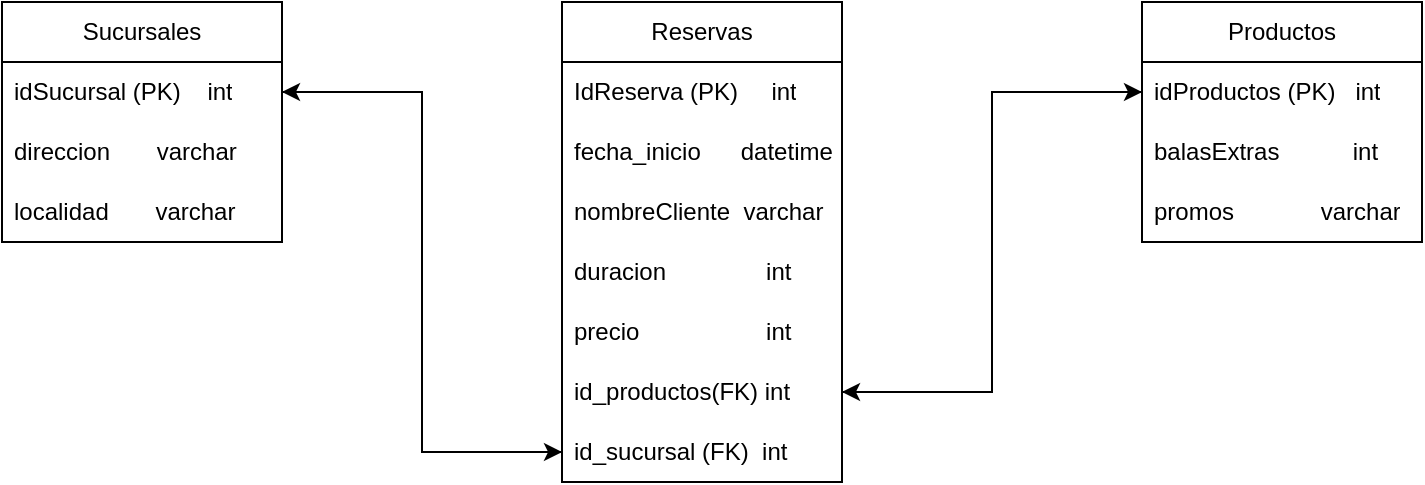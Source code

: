 <mxfile version="21.2.8" type="device">
  <diagram name="Página-1" id="dbaNBoMSRoiT6MKr8C2h">
    <mxGraphModel dx="1434" dy="844" grid="1" gridSize="10" guides="1" tooltips="1" connect="1" arrows="1" fold="1" page="1" pageScale="1" pageWidth="827" pageHeight="1169" math="0" shadow="0">
      <root>
        <mxCell id="0" />
        <mxCell id="1" parent="0" />
        <mxCell id="nHF7p1OjdPA15D80uGZv-1" value="Sucursales" style="swimlane;fontStyle=0;childLayout=stackLayout;horizontal=1;startSize=30;horizontalStack=0;resizeParent=1;resizeParentMax=0;resizeLast=0;collapsible=1;marginBottom=0;whiteSpace=wrap;html=1;" vertex="1" parent="1">
          <mxGeometry x="50" y="330" width="140" height="120" as="geometry" />
        </mxCell>
        <mxCell id="nHF7p1OjdPA15D80uGZv-2" value="idSucursal (PK)&amp;nbsp; &amp;nbsp; int" style="text;strokeColor=none;fillColor=none;align=left;verticalAlign=middle;spacingLeft=4;spacingRight=4;overflow=hidden;points=[[0,0.5],[1,0.5]];portConstraint=eastwest;rotatable=0;whiteSpace=wrap;html=1;" vertex="1" parent="nHF7p1OjdPA15D80uGZv-1">
          <mxGeometry y="30" width="140" height="30" as="geometry" />
        </mxCell>
        <mxCell id="nHF7p1OjdPA15D80uGZv-3" value="direccion&amp;nbsp; &amp;nbsp; &amp;nbsp; &amp;nbsp;varchar&amp;nbsp; &amp;nbsp; &amp;nbsp;" style="text;strokeColor=none;fillColor=none;align=left;verticalAlign=middle;spacingLeft=4;spacingRight=4;overflow=hidden;points=[[0,0.5],[1,0.5]];portConstraint=eastwest;rotatable=0;whiteSpace=wrap;html=1;" vertex="1" parent="nHF7p1OjdPA15D80uGZv-1">
          <mxGeometry y="60" width="140" height="30" as="geometry" />
        </mxCell>
        <mxCell id="nHF7p1OjdPA15D80uGZv-4" value="localidad&amp;nbsp; &amp;nbsp; &amp;nbsp; &amp;nbsp;varchar" style="text;strokeColor=none;fillColor=none;align=left;verticalAlign=middle;spacingLeft=4;spacingRight=4;overflow=hidden;points=[[0,0.5],[1,0.5]];portConstraint=eastwest;rotatable=0;whiteSpace=wrap;html=1;" vertex="1" parent="nHF7p1OjdPA15D80uGZv-1">
          <mxGeometry y="90" width="140" height="30" as="geometry" />
        </mxCell>
        <mxCell id="nHF7p1OjdPA15D80uGZv-5" value="Productos" style="swimlane;fontStyle=0;childLayout=stackLayout;horizontal=1;startSize=30;horizontalStack=0;resizeParent=1;resizeParentMax=0;resizeLast=0;collapsible=1;marginBottom=0;whiteSpace=wrap;html=1;" vertex="1" parent="1">
          <mxGeometry x="620" y="330" width="140" height="120" as="geometry" />
        </mxCell>
        <mxCell id="nHF7p1OjdPA15D80uGZv-6" value="idProductos (PK)&amp;nbsp; &amp;nbsp;int" style="text;strokeColor=none;fillColor=none;align=left;verticalAlign=middle;spacingLeft=4;spacingRight=4;overflow=hidden;points=[[0,0.5],[1,0.5]];portConstraint=eastwest;rotatable=0;whiteSpace=wrap;html=1;" vertex="1" parent="nHF7p1OjdPA15D80uGZv-5">
          <mxGeometry y="30" width="140" height="30" as="geometry" />
        </mxCell>
        <mxCell id="nHF7p1OjdPA15D80uGZv-7" value="balasExtras&amp;nbsp; &amp;nbsp; &amp;nbsp; &amp;nbsp; &amp;nbsp; &amp;nbsp;int" style="text;strokeColor=none;fillColor=none;align=left;verticalAlign=middle;spacingLeft=4;spacingRight=4;overflow=hidden;points=[[0,0.5],[1,0.5]];portConstraint=eastwest;rotatable=0;whiteSpace=wrap;html=1;" vertex="1" parent="nHF7p1OjdPA15D80uGZv-5">
          <mxGeometry y="60" width="140" height="30" as="geometry" />
        </mxCell>
        <mxCell id="nHF7p1OjdPA15D80uGZv-8" value="promos&amp;nbsp; &amp;nbsp; &amp;nbsp; &amp;nbsp; &amp;nbsp; &amp;nbsp; &amp;nbsp;varchar" style="text;strokeColor=none;fillColor=none;align=left;verticalAlign=middle;spacingLeft=4;spacingRight=4;overflow=hidden;points=[[0,0.5],[1,0.5]];portConstraint=eastwest;rotatable=0;whiteSpace=wrap;html=1;" vertex="1" parent="nHF7p1OjdPA15D80uGZv-5">
          <mxGeometry y="90" width="140" height="30" as="geometry" />
        </mxCell>
        <mxCell id="nHF7p1OjdPA15D80uGZv-9" value="Reservas" style="swimlane;fontStyle=0;childLayout=stackLayout;horizontal=1;startSize=30;horizontalStack=0;resizeParent=1;resizeParentMax=0;resizeLast=0;collapsible=1;marginBottom=0;whiteSpace=wrap;html=1;" vertex="1" parent="1">
          <mxGeometry x="330" y="330" width="140" height="240" as="geometry" />
        </mxCell>
        <mxCell id="nHF7p1OjdPA15D80uGZv-10" value="IdReserva (PK)&amp;nbsp; &amp;nbsp; &amp;nbsp;int" style="text;strokeColor=none;fillColor=none;align=left;verticalAlign=middle;spacingLeft=4;spacingRight=4;overflow=hidden;points=[[0,0.5],[1,0.5]];portConstraint=eastwest;rotatable=0;whiteSpace=wrap;html=1;" vertex="1" parent="nHF7p1OjdPA15D80uGZv-9">
          <mxGeometry y="30" width="140" height="30" as="geometry" />
        </mxCell>
        <mxCell id="nHF7p1OjdPA15D80uGZv-11" value="fecha_inicio&amp;nbsp; &amp;nbsp; &amp;nbsp; datetime" style="text;strokeColor=none;fillColor=none;align=left;verticalAlign=middle;spacingLeft=4;spacingRight=4;overflow=hidden;points=[[0,0.5],[1,0.5]];portConstraint=eastwest;rotatable=0;whiteSpace=wrap;html=1;" vertex="1" parent="nHF7p1OjdPA15D80uGZv-9">
          <mxGeometry y="60" width="140" height="30" as="geometry" />
        </mxCell>
        <mxCell id="nHF7p1OjdPA15D80uGZv-12" value="nombreCliente&amp;nbsp; varchar" style="text;strokeColor=none;fillColor=none;align=left;verticalAlign=middle;spacingLeft=4;spacingRight=4;overflow=hidden;points=[[0,0.5],[1,0.5]];portConstraint=eastwest;rotatable=0;whiteSpace=wrap;html=1;" vertex="1" parent="nHF7p1OjdPA15D80uGZv-9">
          <mxGeometry y="90" width="140" height="30" as="geometry" />
        </mxCell>
        <mxCell id="nHF7p1OjdPA15D80uGZv-14" value="duracion&amp;nbsp; &amp;nbsp; &amp;nbsp; &amp;nbsp; &amp;nbsp; &amp;nbsp; &amp;nbsp; &amp;nbsp;int" style="text;strokeColor=none;fillColor=none;align=left;verticalAlign=middle;spacingLeft=4;spacingRight=4;overflow=hidden;points=[[0,0.5],[1,0.5]];portConstraint=eastwest;rotatable=0;whiteSpace=wrap;html=1;" vertex="1" parent="nHF7p1OjdPA15D80uGZv-9">
          <mxGeometry y="120" width="140" height="30" as="geometry" />
        </mxCell>
        <mxCell id="nHF7p1OjdPA15D80uGZv-15" value="precio&amp;nbsp; &amp;nbsp; &amp;nbsp; &amp;nbsp; &amp;nbsp; &amp;nbsp; &amp;nbsp; &amp;nbsp; &amp;nbsp; &amp;nbsp;int" style="text;strokeColor=none;fillColor=none;align=left;verticalAlign=middle;spacingLeft=4;spacingRight=4;overflow=hidden;points=[[0,0.5],[1,0.5]];portConstraint=eastwest;rotatable=0;whiteSpace=wrap;html=1;" vertex="1" parent="nHF7p1OjdPA15D80uGZv-9">
          <mxGeometry y="150" width="140" height="30" as="geometry" />
        </mxCell>
        <mxCell id="nHF7p1OjdPA15D80uGZv-16" value="id_productos(FK) int&amp;nbsp;" style="text;strokeColor=none;fillColor=none;align=left;verticalAlign=middle;spacingLeft=4;spacingRight=4;overflow=hidden;points=[[0,0.5],[1,0.5]];portConstraint=eastwest;rotatable=0;whiteSpace=wrap;html=1;" vertex="1" parent="nHF7p1OjdPA15D80uGZv-9">
          <mxGeometry y="180" width="140" height="30" as="geometry" />
        </mxCell>
        <mxCell id="nHF7p1OjdPA15D80uGZv-17" value="id_sucursal (FK)&amp;nbsp; int" style="text;strokeColor=none;fillColor=none;align=left;verticalAlign=middle;spacingLeft=4;spacingRight=4;overflow=hidden;points=[[0,0.5],[1,0.5]];portConstraint=eastwest;rotatable=0;whiteSpace=wrap;html=1;" vertex="1" parent="nHF7p1OjdPA15D80uGZv-9">
          <mxGeometry y="210" width="140" height="30" as="geometry" />
        </mxCell>
        <mxCell id="nHF7p1OjdPA15D80uGZv-26" style="edgeStyle=orthogonalEdgeStyle;rounded=0;orthogonalLoop=1;jettySize=auto;html=1;exitX=1;exitY=0.5;exitDx=0;exitDy=0;entryX=0;entryY=0.5;entryDx=0;entryDy=0;" edge="1" parent="1" source="nHF7p1OjdPA15D80uGZv-2" target="nHF7p1OjdPA15D80uGZv-17">
          <mxGeometry relative="1" as="geometry" />
        </mxCell>
        <mxCell id="nHF7p1OjdPA15D80uGZv-27" style="edgeStyle=orthogonalEdgeStyle;rounded=0;orthogonalLoop=1;jettySize=auto;html=1;exitX=0;exitY=0.5;exitDx=0;exitDy=0;entryX=1;entryY=0.5;entryDx=0;entryDy=0;" edge="1" parent="1" source="nHF7p1OjdPA15D80uGZv-6" target="nHF7p1OjdPA15D80uGZv-16">
          <mxGeometry relative="1" as="geometry" />
        </mxCell>
        <mxCell id="nHF7p1OjdPA15D80uGZv-28" style="edgeStyle=orthogonalEdgeStyle;rounded=0;orthogonalLoop=1;jettySize=auto;html=1;exitX=0;exitY=0.5;exitDx=0;exitDy=0;entryX=1;entryY=0.5;entryDx=0;entryDy=0;" edge="1" parent="1" source="nHF7p1OjdPA15D80uGZv-17" target="nHF7p1OjdPA15D80uGZv-2">
          <mxGeometry relative="1" as="geometry" />
        </mxCell>
        <mxCell id="nHF7p1OjdPA15D80uGZv-29" style="edgeStyle=orthogonalEdgeStyle;rounded=0;orthogonalLoop=1;jettySize=auto;html=1;exitX=1;exitY=0.5;exitDx=0;exitDy=0;entryX=0;entryY=0.5;entryDx=0;entryDy=0;" edge="1" parent="1" source="nHF7p1OjdPA15D80uGZv-16" target="nHF7p1OjdPA15D80uGZv-6">
          <mxGeometry relative="1" as="geometry" />
        </mxCell>
      </root>
    </mxGraphModel>
  </diagram>
</mxfile>
